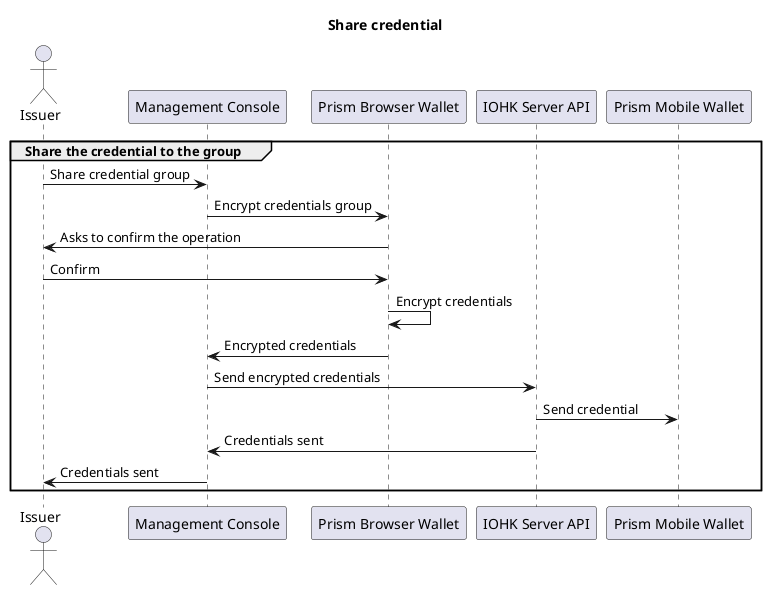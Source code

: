 @startuml
title Share credential

actor Issuer
participant "Management Console" as ManagementConsole
participant "Prism Browser Wallet" as BrowserWallet
participant "IOHK Server API" as ServerAPI
participant "Prism Mobile Wallet" as MobileWallet

group Share the credential to the group
    Issuer -> ManagementConsole : Share credential group
    ManagementConsole -> BrowserWallet : Encrypt credentials group
    BrowserWallet -> Issuer : Asks to confirm the operation
    Issuer -> BrowserWallet : Confirm
    BrowserWallet -> BrowserWallet : Encrypt credentials
    BrowserWallet -> ManagementConsole : Encrypted credentials
    ManagementConsole -> ServerAPI : Send encrypted credentials
    ServerAPI -> MobileWallet : Send credential
    ServerAPI -> ManagementConsole : Credentials sent
    ManagementConsole -> Issuer : Credentials sent
end
@enduml